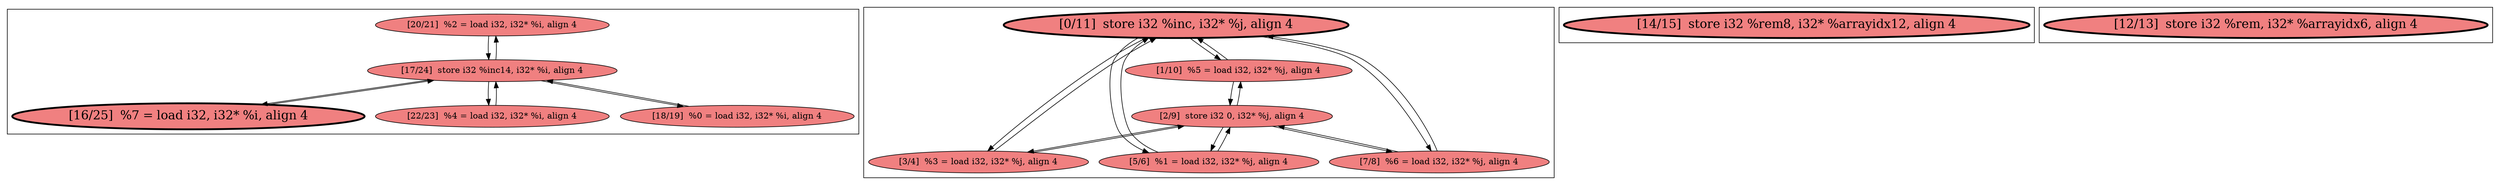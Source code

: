 
digraph G {



node225->node229 [ ]
node229->node225 [ ]
node229->node228 [ ]
node228->node229 [ ]
node229->node226 [ ]
node222->node223 [ ]
node226->node229 [ ]
node227->node229 [ ]
node221->node219 [ ]
node221->node218 [ ]
node218->node222 [ ]
node220->node221 [ ]
node223->node222 [ ]
node219->node222 [ ]
node221->node220 [ ]
node223->node221 [ ]
node221->node223 [ ]
node222->node219 [ ]
node222->node220 [ ]
node222->node218 [ ]
node219->node221 [ ]
node229->node227 [ ]
node220->node222 [ ]
node218->node221 [ ]


subgraph cluster3 {


node230 [penwidth=3.0,fontsize=20,fillcolor=lightcoral,label="[14/15]  store i32 %rem8, i32* %arrayidx12, align 4",shape=ellipse,style=filled ]



}

subgraph cluster2 {


node228 [fillcolor=lightcoral,label="[22/23]  %4 = load i32, i32* %i, align 4",shape=ellipse,style=filled ]
node227 [penwidth=3.0,fontsize=20,fillcolor=lightcoral,label="[16/25]  %7 = load i32, i32* %i, align 4",shape=ellipse,style=filled ]
node229 [fillcolor=lightcoral,label="[17/24]  store i32 %inc14, i32* %i, align 4",shape=ellipse,style=filled ]
node225 [fillcolor=lightcoral,label="[20/21]  %2 = load i32, i32* %i, align 4",shape=ellipse,style=filled ]
node226 [fillcolor=lightcoral,label="[18/19]  %0 = load i32, i32* %i, align 4",shape=ellipse,style=filled ]



}

subgraph cluster0 {


node222 [penwidth=3.0,fontsize=20,fillcolor=lightcoral,label="[0/11]  store i32 %inc, i32* %j, align 4",shape=ellipse,style=filled ]
node221 [fillcolor=lightcoral,label="[2/9]  store i32 0, i32* %j, align 4",shape=ellipse,style=filled ]
node223 [fillcolor=lightcoral,label="[1/10]  %5 = load i32, i32* %j, align 4",shape=ellipse,style=filled ]
node220 [fillcolor=lightcoral,label="[3/4]  %3 = load i32, i32* %j, align 4",shape=ellipse,style=filled ]
node218 [fillcolor=lightcoral,label="[7/8]  %6 = load i32, i32* %j, align 4",shape=ellipse,style=filled ]
node219 [fillcolor=lightcoral,label="[5/6]  %1 = load i32, i32* %j, align 4",shape=ellipse,style=filled ]



}

subgraph cluster1 {


node224 [penwidth=3.0,fontsize=20,fillcolor=lightcoral,label="[12/13]  store i32 %rem, i32* %arrayidx6, align 4",shape=ellipse,style=filled ]



}

}
